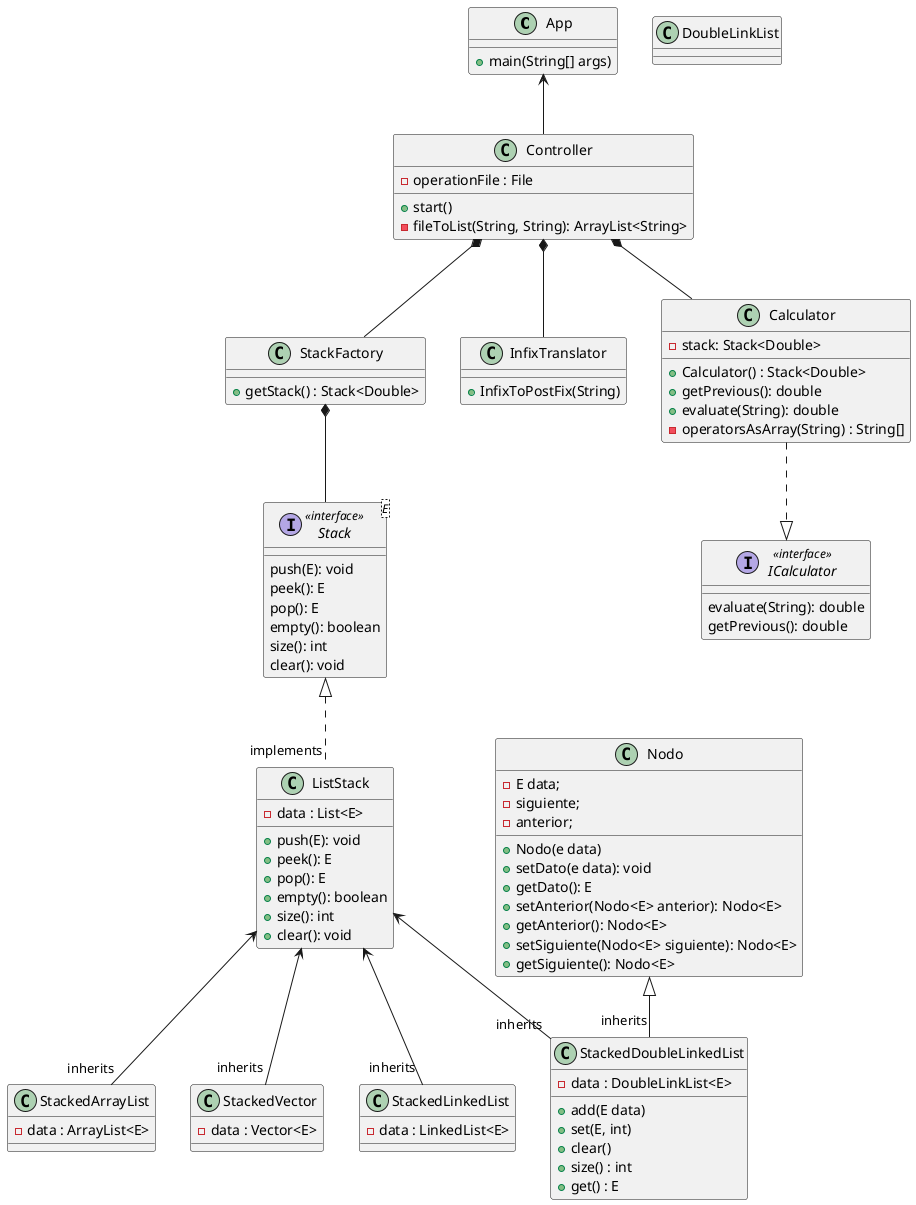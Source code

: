 @startuml

class App
class Controller
class StackFactory
class InfixTranslator

class Calculator
interface ICalculator


class StackedArrayList
class StackedVector
class StackedLinkedList
class StackedDoubleLinkedList
class StackedVector
interface Stack<E> <<interface>>
abstract class ListStack

class DoubleLinkList


App <-- Controller
Controller *-- StackFactory
Controller *-- Calculator
Controller *-- InfixTranslator

Calculator ..|> ICalculator

Stack <|.. "implements" ListStack
StackFactory *-- Stack
ListStack <-- "inherits" StackedArrayList
ListStack <-- "inherits" StackedVector
ListStack <-- "inherits" StackedLinkedList
ListStack <-- "inherits" StackedDoubleLinkedList

Nodo <|-- "inherits" StackedDoubleLinkedList
class App {
    + main(String[] args)
}

class StackFactory {
    + getStack() : Stack<Double>
}

class InfixTranslator{
    + InfixToPostFix(String)
}

class Controller {
    - operationFile : File
    + start()
    - fileToList(String, String): ArrayList<String>
}

class Calculator{
    - stack: Stack<Double>
    + Calculator() : Stack<Double>
    + getPrevious(): double
    + evaluate(String): double
    - operatorsAsArray(String) : String[]
}

interface ICalculator <<interface>>{
    evaluate(String): double
    getPrevious(): double
}

interface Stack {
    push(E): void
    peek(): E
    pop(): E
    empty(): boolean
    size(): int
    clear(): void
}

class ListStack{
    - data : List<E>
    + push(E): void
    + peek(): E
    + pop(): E
    + empty(): boolean
    + size(): int
    + clear(): void
}

class StackedArrayList{
    - data : ArrayList<E>
}
class StackedVector{
    - data : Vector<E>
}
class StackedLinkedList{
    - data : LinkedList<E>
}
class StackedDoubleLinkedList{
    - data : DoubleLinkList<E>
    + add(E data)
    + set(E, int)
    + clear()
    + size() : int
    + get() : E
}

class Nodo{
    - E data;
    - siguiente;
    - anterior;
    + Nodo(e data)
    + setDato(e data): void
    + getDato(): E
    + setAnterior(Nodo<E> anterior): Nodo<E>
    + getAnterior(): Nodo<E>
    + setSiguiente(Nodo<E> siguiente): Nodo<E>
    + getSiguiente(): Nodo<E>



}

@enduml